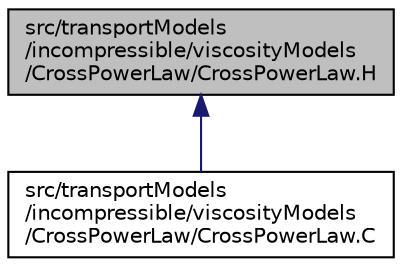 digraph "src/transportModels/incompressible/viscosityModels/CrossPowerLaw/CrossPowerLaw.H"
{
  bgcolor="transparent";
  edge [fontname="Helvetica",fontsize="10",labelfontname="Helvetica",labelfontsize="10"];
  node [fontname="Helvetica",fontsize="10",shape=record];
  Node1 [label="src/transportModels\l/incompressible/viscosityModels\l/CrossPowerLaw/CrossPowerLaw.H",height=0.2,width=0.4,color="black", fillcolor="grey75", style="filled", fontcolor="black"];
  Node1 -> Node2 [dir="back",color="midnightblue",fontsize="10",style="solid",fontname="Helvetica"];
  Node2 [label="src/transportModels\l/incompressible/viscosityModels\l/CrossPowerLaw/CrossPowerLaw.C",height=0.2,width=0.4,color="black",URL="$a10645.html"];
}

